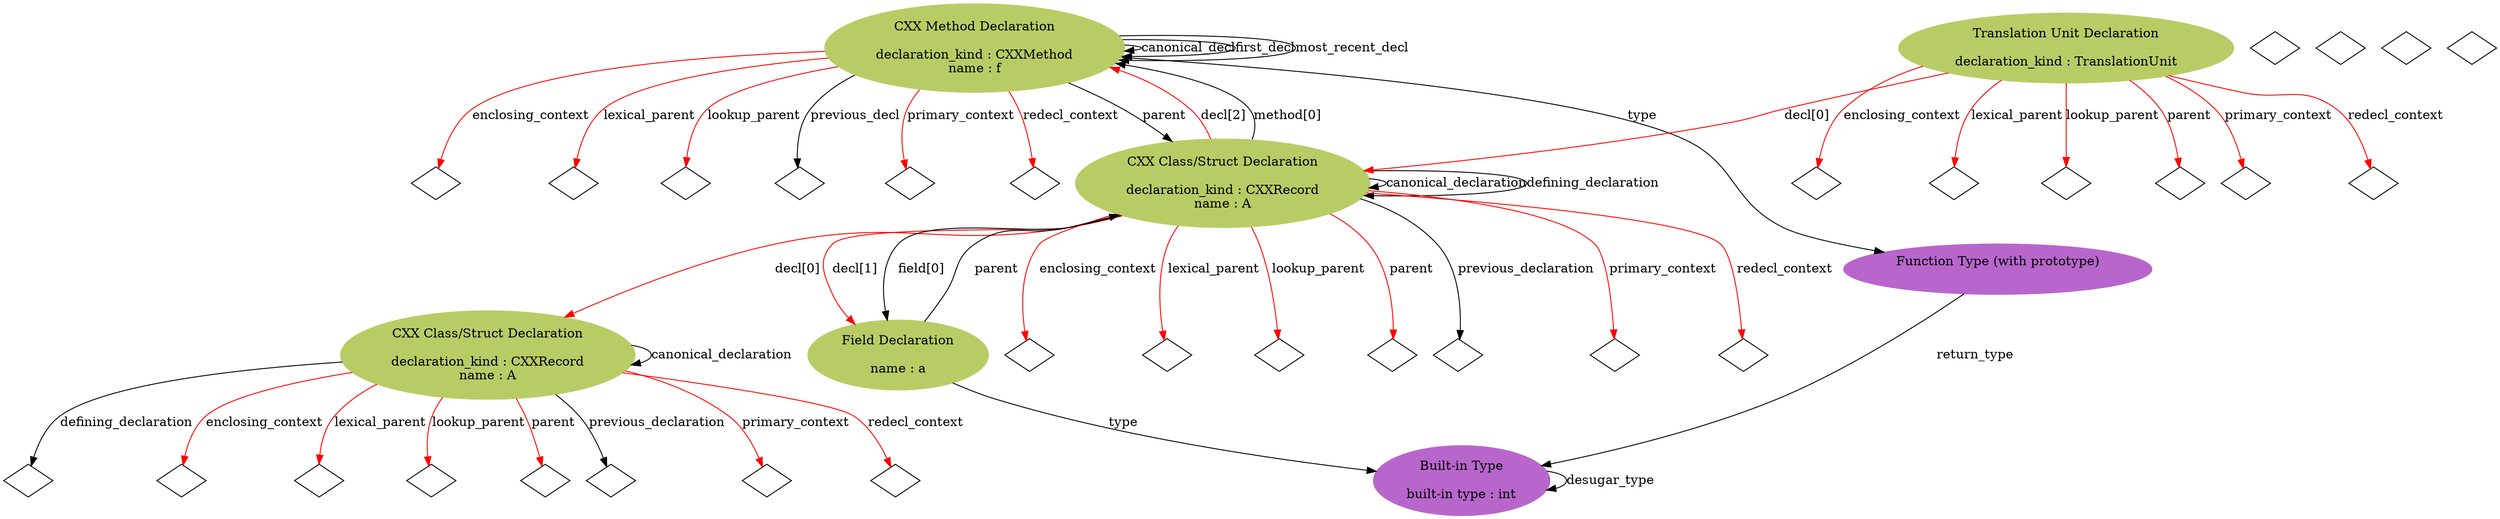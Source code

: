 digraph {
	Builtin_0x95dacf0 [label="Built-in Type\n\nbuilt-in type : int\n", style=filled, color=".8 .5 .8"];
		Builtin_0x95dacf0 -> Builtin_0x95dacf0 [label="desugar_type"]

	CXXMethod_0x95db0d0 [label="CXX Method Declaration\n\ndeclaration_kind : CXXMethod\nname : f\n", style=filled, color=".2 .5 .8"];
		CXXMethod_0x95db0d0 -> CXXMethod_0x95db0d0 [label="canonical_decl"]
		CXXMethod_0x95db0d0 -> empty_node_30 [label="enclosing_context", color="red"]
		CXXMethod_0x95db0d0 -> CXXMethod_0x95db0d0 [label="first_decl"]
		CXXMethod_0x95db0d0 -> empty_node_26 [label="lexical_parent", color="red"]
		CXXMethod_0x95db0d0 -> empty_node_27 [label="lookup_parent", color="red"]
		CXXMethod_0x95db0d0 -> CXXMethod_0x95db0d0 [label="most_recent_decl"]
		CXXMethod_0x95db0d0 -> CXXRecord_0x95daf20 [label="parent"]
		CXXMethod_0x95db0d0 -> empty_node_24 [label="previous_decl"]
		CXXMethod_0x95db0d0 -> empty_node_28 [label="primary_context", color="red"]
		CXXMethod_0x95db0d0 -> empty_node_29 [label="redecl_context", color="red"]
		CXXMethod_0x95db0d0 -> FunctionProto_0x95db090 [label="type"]

	CXXRecord_0x95daf20 [label="CXX Class/Struct Declaration\n\ndeclaration_kind : CXXRecord\nname : A\n", style=filled, color=".2 .5 .8"];
		CXXRecord_0x95daf20 -> CXXRecord_0x95daf20 [label="canonical_declaration"]
		CXXRecord_0x95daf20 -> CXXRecord_0x95db000 [label="decl[0]", color="red"]
		CXXRecord_0x95daf20 -> Field_0x95db060 [label="decl[1]", color="red"]
		CXXRecord_0x95daf20 -> CXXMethod_0x95db0d0 [label="decl[2]", color="red"]
		CXXRecord_0x95daf20 -> CXXRecord_0x95daf20 [label="defining_declaration"]
		CXXRecord_0x95daf20 -> empty_node_11 [label="enclosing_context", color="red"]
		CXXRecord_0x95daf20 -> Field_0x95db060 [label="field[0]"]
		CXXRecord_0x95daf20 -> empty_node_7 [label="lexical_parent", color="red"]
		CXXRecord_0x95daf20 -> empty_node_8 [label="lookup_parent", color="red"]
		CXXRecord_0x95daf20 -> CXXMethod_0x95db0d0 [label="method[0]"]
		CXXRecord_0x95daf20 -> empty_node_6 [label="parent", color="red"]
		CXXRecord_0x95daf20 -> empty_node_13 [label="previous_declaration"]
		CXXRecord_0x95daf20 -> empty_node_9 [label="primary_context", color="red"]
		CXXRecord_0x95daf20 -> empty_node_10 [label="redecl_context", color="red"]

	CXXRecord_0x95db000 [label="CXX Class/Struct Declaration\n\ndeclaration_kind : CXXRecord\nname : A\n", style=filled, color=".2 .5 .8"];
		CXXRecord_0x95db000 -> CXXRecord_0x95db000 [label="canonical_declaration"]
		CXXRecord_0x95db000 -> empty_node_23 [label="defining_declaration"]
		CXXRecord_0x95db000 -> empty_node_19 [label="enclosing_context", color="red"]
		CXXRecord_0x95db000 -> empty_node_15 [label="lexical_parent", color="red"]
		CXXRecord_0x95db000 -> empty_node_16 [label="lookup_parent", color="red"]
		CXXRecord_0x95db000 -> empty_node_14 [label="parent", color="red"]
		CXXRecord_0x95db000 -> empty_node_22 [label="previous_declaration"]
		CXXRecord_0x95db000 -> empty_node_17 [label="primary_context", color="red"]
		CXXRecord_0x95db000 -> empty_node_18 [label="redecl_context", color="red"]

	Field_0x95db060 [label="Field Declaration\n\nname : a\n", style=filled, color=".2 .5 .8"];
		Field_0x95db060 -> CXXRecord_0x95daf20 [label="parent"]
		Field_0x95db060 -> Builtin_0x95dacf0 [label="type"]

	FunctionProto_0x95db090 [label="Function Type (with prototype)\n\n", style=filled, color=".8 .5 .8"];
		FunctionProto_0x95db090 -> Builtin_0x95dacf0 [label="return_type"]

	TranslationUnit_0x95dac70 [label="Translation Unit Declaration\n\ndeclaration_kind : TranslationUnit\n", style=filled, color=".2 .5 .8"];
		TranslationUnit_0x95dac70 -> CXXRecord_0x95daf20 [label="decl[0]", color="red"]
		TranslationUnit_0x95dac70 -> empty_node_5 [label="enclosing_context", color="red"]
		TranslationUnit_0x95dac70 -> empty_node_1 [label="lexical_parent", color="red"]
		TranslationUnit_0x95dac70 -> empty_node_2 [label="lookup_parent", color="red"]
		TranslationUnit_0x95dac70 -> empty_node_0 [label="parent", color="red"]
		TranslationUnit_0x95dac70 -> empty_node_3 [label="primary_context", color="red"]
		TranslationUnit_0x95dac70 -> empty_node_4 [label="redecl_context", color="red"]


	empty_node_0 [label="", shape="diamond"];
	empty_node_1 [label="", shape="diamond"];
	empty_node_2 [label="", shape="diamond"];
	empty_node_3 [label="", shape="diamond"];
	empty_node_4 [label="", shape="diamond"];
	empty_node_5 [label="", shape="diamond"];
	empty_node_6 [label="", shape="diamond"];
	empty_node_7 [label="", shape="diamond"];
	empty_node_8 [label="", shape="diamond"];
	empty_node_9 [label="", shape="diamond"];
	empty_node_10 [label="", shape="diamond"];
	empty_node_11 [label="", shape="diamond"];
	empty_node_12 [label="", shape="diamond"];
	empty_node_13 [label="", shape="diamond"];
	empty_node_14 [label="", shape="diamond"];
	empty_node_15 [label="", shape="diamond"];
	empty_node_16 [label="", shape="diamond"];
	empty_node_17 [label="", shape="diamond"];
	empty_node_18 [label="", shape="diamond"];
	empty_node_19 [label="", shape="diamond"];
	empty_node_20 [label="", shape="diamond"];
	empty_node_21 [label="", shape="diamond"];
	empty_node_22 [label="", shape="diamond"];
	empty_node_23 [label="", shape="diamond"];
	empty_node_24 [label="", shape="diamond"];
	empty_node_25 [label="", shape="diamond"];
	empty_node_26 [label="", shape="diamond"];
	empty_node_27 [label="", shape="diamond"];
	empty_node_28 [label="", shape="diamond"];
	empty_node_29 [label="", shape="diamond"];
	empty_node_30 [label="", shape="diamond"];
}
